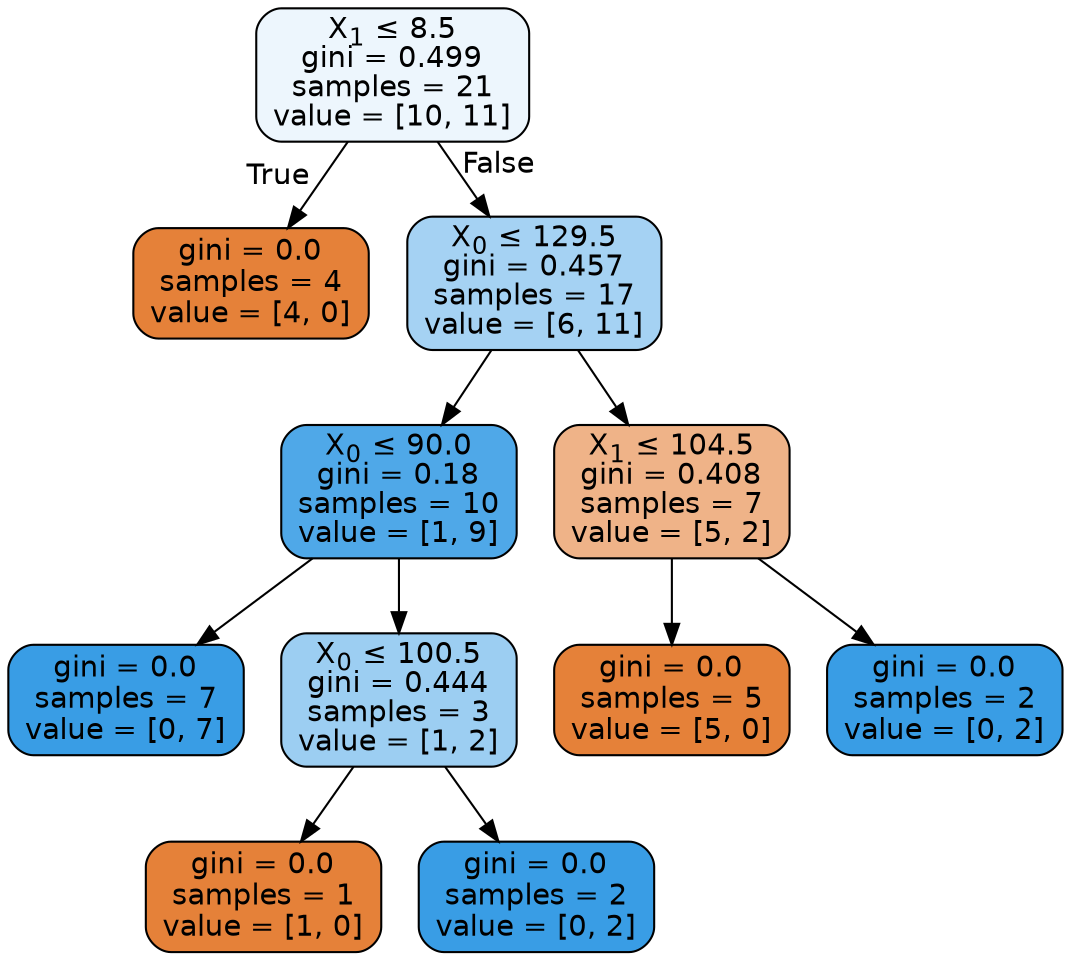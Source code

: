 digraph Tree {
node [shape=box, style="filled, rounded", color="black", fontname="helvetica"] ;
edge [fontname="helvetica"] ;
0 [label=<X<SUB>1</SUB> &le; 8.5<br/>gini = 0.499<br/>samples = 21<br/>value = [10, 11]>, fillcolor="#edf6fd"] ;
1 [label=<gini = 0.0<br/>samples = 4<br/>value = [4, 0]>, fillcolor="#e58139"] ;
0 -> 1 [labeldistance=2.5, labelangle=45, headlabel="True"] ;
2 [label=<X<SUB>0</SUB> &le; 129.5<br/>gini = 0.457<br/>samples = 17<br/>value = [6, 11]>, fillcolor="#a5d2f3"] ;
0 -> 2 [labeldistance=2.5, labelangle=-45, headlabel="False"] ;
3 [label=<X<SUB>0</SUB> &le; 90.0<br/>gini = 0.18<br/>samples = 10<br/>value = [1, 9]>, fillcolor="#4fa8e8"] ;
2 -> 3 ;
4 [label=<gini = 0.0<br/>samples = 7<br/>value = [0, 7]>, fillcolor="#399de5"] ;
3 -> 4 ;
5 [label=<X<SUB>0</SUB> &le; 100.5<br/>gini = 0.444<br/>samples = 3<br/>value = [1, 2]>, fillcolor="#9ccef2"] ;
3 -> 5 ;
6 [label=<gini = 0.0<br/>samples = 1<br/>value = [1, 0]>, fillcolor="#e58139"] ;
5 -> 6 ;
7 [label=<gini = 0.0<br/>samples = 2<br/>value = [0, 2]>, fillcolor="#399de5"] ;
5 -> 7 ;
8 [label=<X<SUB>1</SUB> &le; 104.5<br/>gini = 0.408<br/>samples = 7<br/>value = [5, 2]>, fillcolor="#efb388"] ;
2 -> 8 ;
9 [label=<gini = 0.0<br/>samples = 5<br/>value = [5, 0]>, fillcolor="#e58139"] ;
8 -> 9 ;
10 [label=<gini = 0.0<br/>samples = 2<br/>value = [0, 2]>, fillcolor="#399de5"] ;
8 -> 10 ;
}
